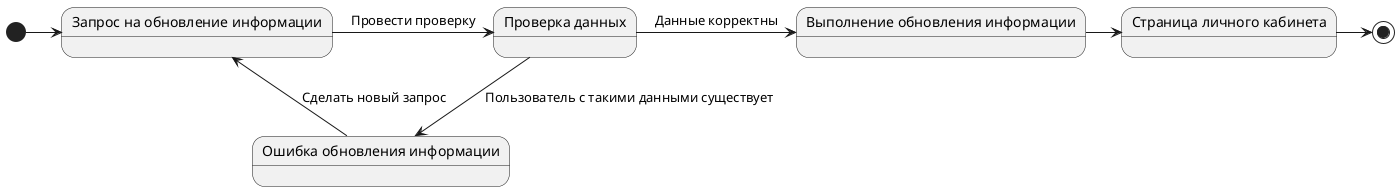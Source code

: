 @startuml
state "Запрос на обновление информации" as State1
state "Проверка данных" as State2
state "Ошибка обновления информации" as State3
state "Выполнение обновления информации" as State4
state "Страница личного кабинета" as State5
[*] -right-> State1
State1 -right->State2 :Провести проверку
State2 -down-> State3 :Пользователь с такими данными существует
State2 -right-> State4 :Данные корректны
State3 --> State1 :Сделать новый запрос
State4 -right-> State5
State5 -right-> [*]
@enduml